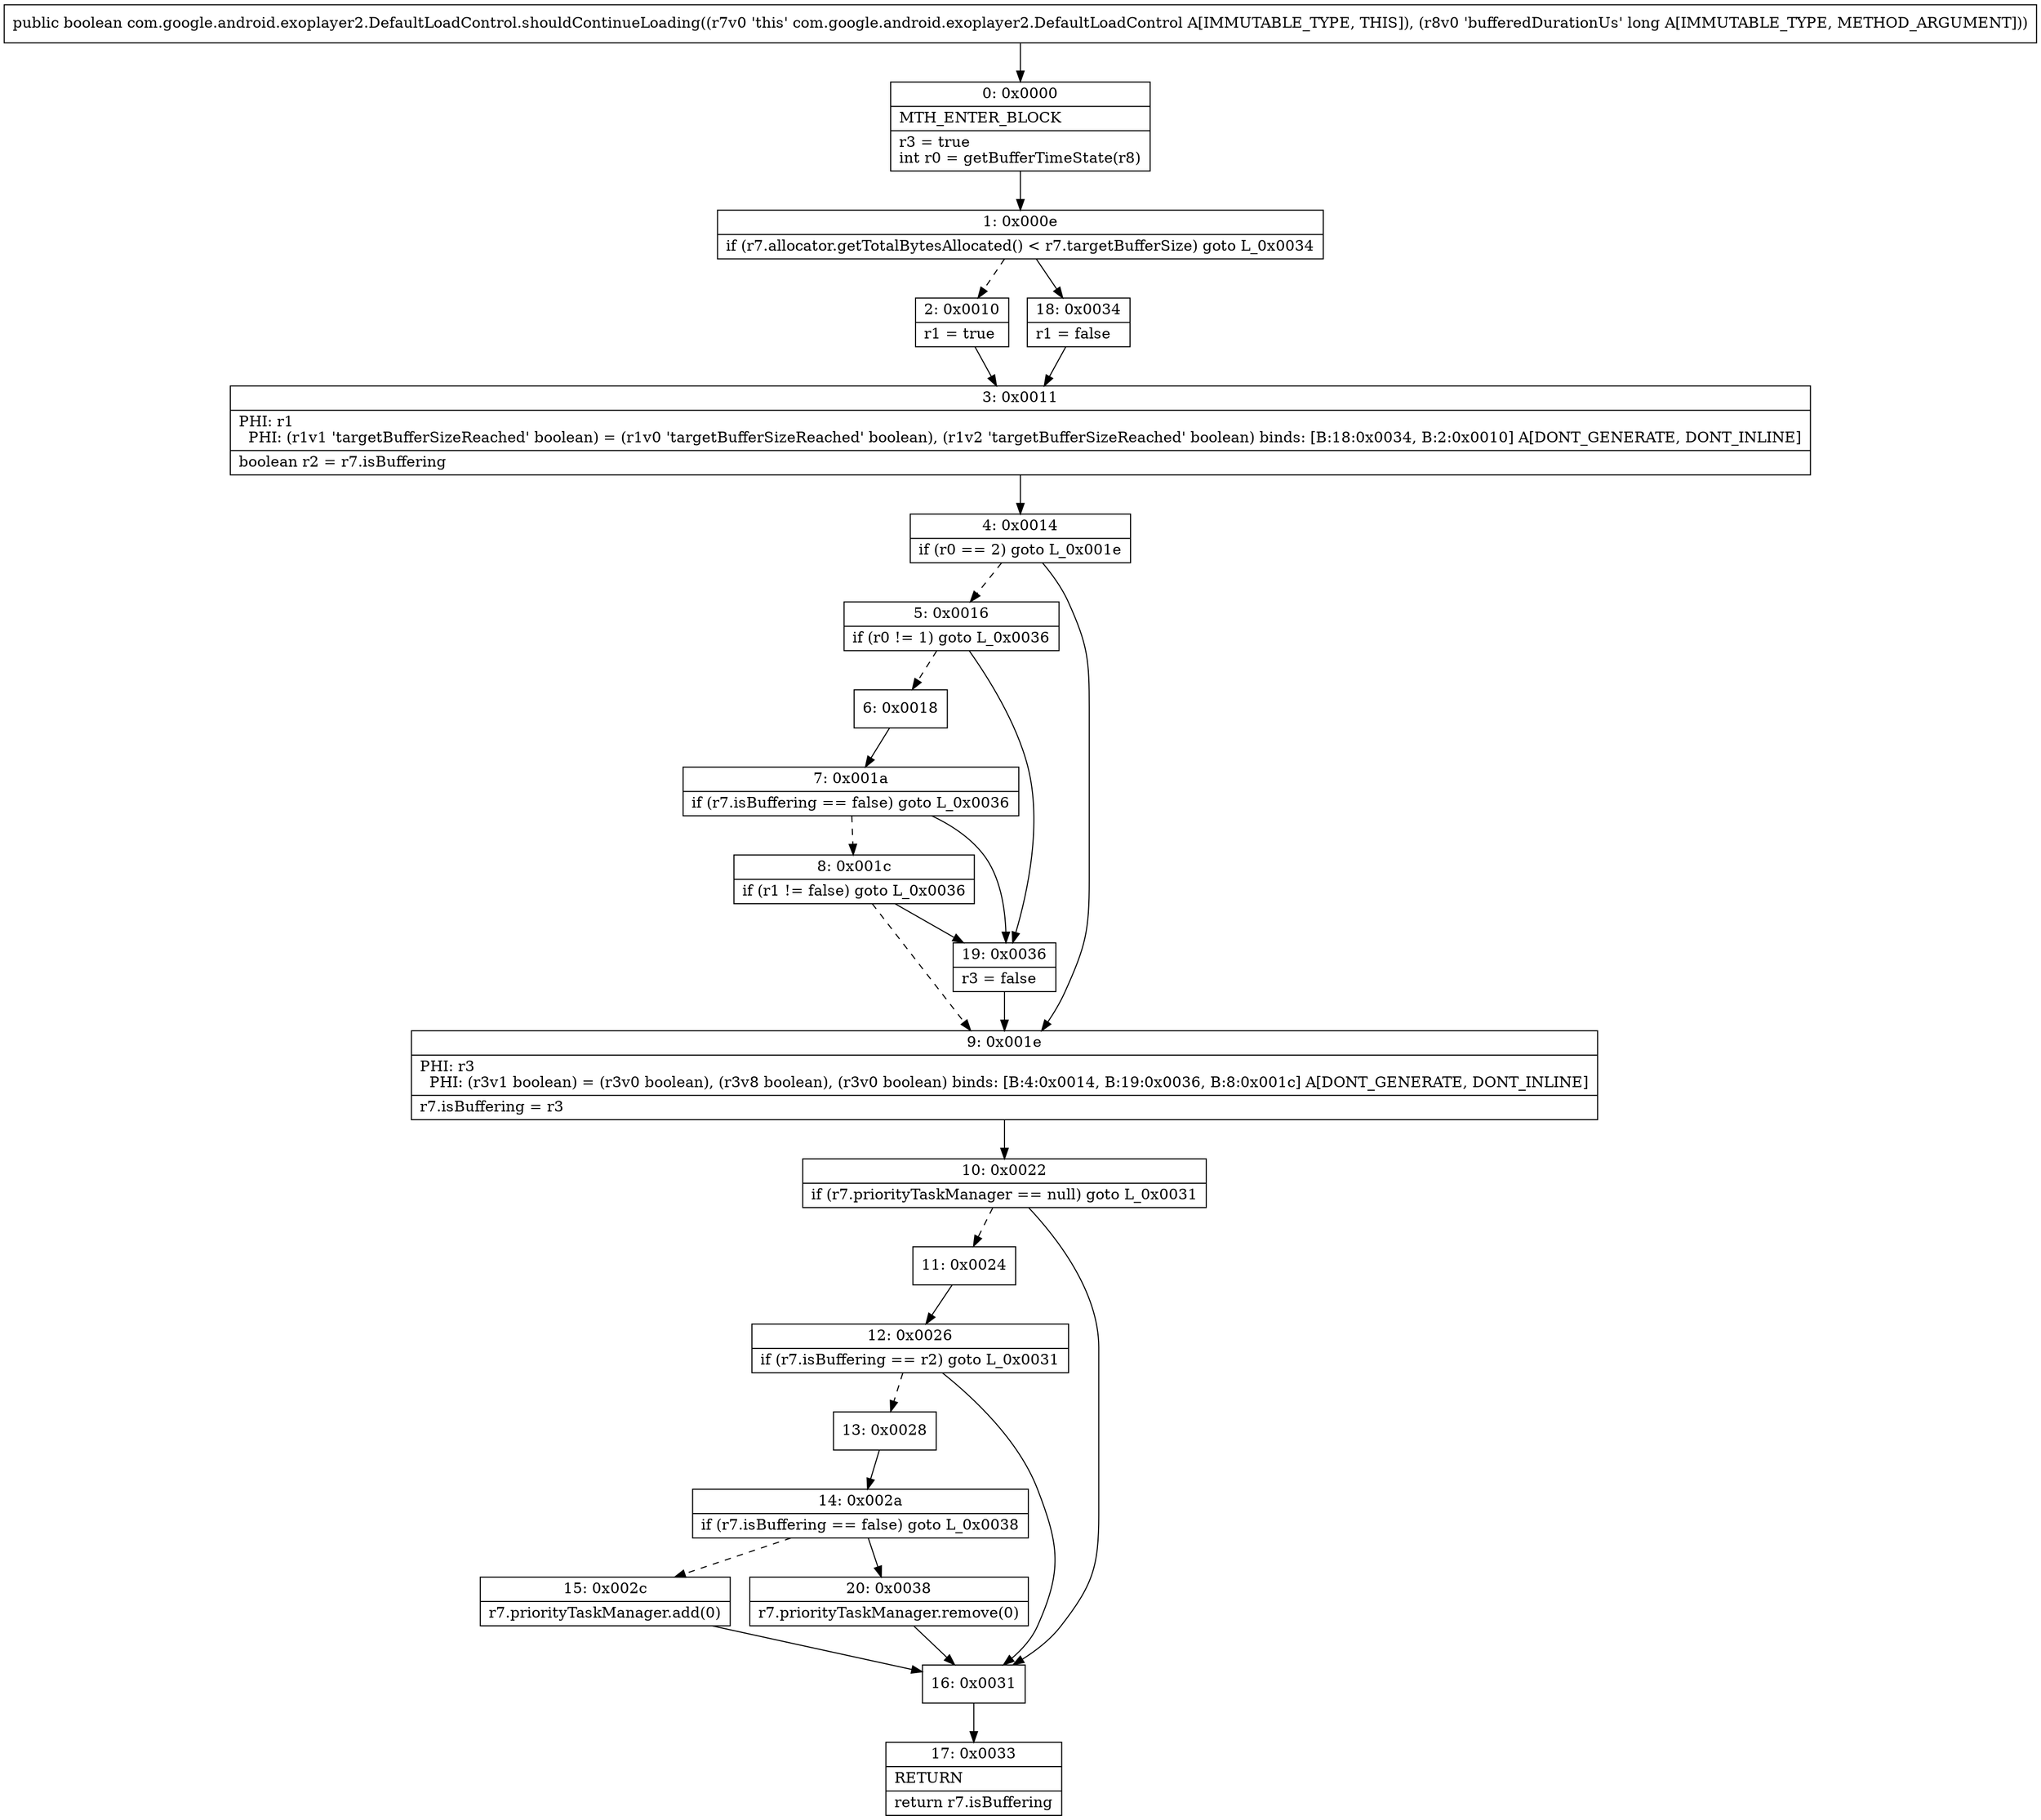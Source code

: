 digraph "CFG forcom.google.android.exoplayer2.DefaultLoadControl.shouldContinueLoading(J)Z" {
Node_0 [shape=record,label="{0\:\ 0x0000|MTH_ENTER_BLOCK\l|r3 = true\lint r0 = getBufferTimeState(r8)\l}"];
Node_1 [shape=record,label="{1\:\ 0x000e|if (r7.allocator.getTotalBytesAllocated() \< r7.targetBufferSize) goto L_0x0034\l}"];
Node_2 [shape=record,label="{2\:\ 0x0010|r1 = true\l}"];
Node_3 [shape=record,label="{3\:\ 0x0011|PHI: r1 \l  PHI: (r1v1 'targetBufferSizeReached' boolean) = (r1v0 'targetBufferSizeReached' boolean), (r1v2 'targetBufferSizeReached' boolean) binds: [B:18:0x0034, B:2:0x0010] A[DONT_GENERATE, DONT_INLINE]\l|boolean r2 = r7.isBuffering\l}"];
Node_4 [shape=record,label="{4\:\ 0x0014|if (r0 == 2) goto L_0x001e\l}"];
Node_5 [shape=record,label="{5\:\ 0x0016|if (r0 != 1) goto L_0x0036\l}"];
Node_6 [shape=record,label="{6\:\ 0x0018}"];
Node_7 [shape=record,label="{7\:\ 0x001a|if (r7.isBuffering == false) goto L_0x0036\l}"];
Node_8 [shape=record,label="{8\:\ 0x001c|if (r1 != false) goto L_0x0036\l}"];
Node_9 [shape=record,label="{9\:\ 0x001e|PHI: r3 \l  PHI: (r3v1 boolean) = (r3v0 boolean), (r3v8 boolean), (r3v0 boolean) binds: [B:4:0x0014, B:19:0x0036, B:8:0x001c] A[DONT_GENERATE, DONT_INLINE]\l|r7.isBuffering = r3\l}"];
Node_10 [shape=record,label="{10\:\ 0x0022|if (r7.priorityTaskManager == null) goto L_0x0031\l}"];
Node_11 [shape=record,label="{11\:\ 0x0024}"];
Node_12 [shape=record,label="{12\:\ 0x0026|if (r7.isBuffering == r2) goto L_0x0031\l}"];
Node_13 [shape=record,label="{13\:\ 0x0028}"];
Node_14 [shape=record,label="{14\:\ 0x002a|if (r7.isBuffering == false) goto L_0x0038\l}"];
Node_15 [shape=record,label="{15\:\ 0x002c|r7.priorityTaskManager.add(0)\l}"];
Node_16 [shape=record,label="{16\:\ 0x0031}"];
Node_17 [shape=record,label="{17\:\ 0x0033|RETURN\l|return r7.isBuffering\l}"];
Node_18 [shape=record,label="{18\:\ 0x0034|r1 = false\l}"];
Node_19 [shape=record,label="{19\:\ 0x0036|r3 = false\l}"];
Node_20 [shape=record,label="{20\:\ 0x0038|r7.priorityTaskManager.remove(0)\l}"];
MethodNode[shape=record,label="{public boolean com.google.android.exoplayer2.DefaultLoadControl.shouldContinueLoading((r7v0 'this' com.google.android.exoplayer2.DefaultLoadControl A[IMMUTABLE_TYPE, THIS]), (r8v0 'bufferedDurationUs' long A[IMMUTABLE_TYPE, METHOD_ARGUMENT])) }"];
MethodNode -> Node_0;
Node_0 -> Node_1;
Node_1 -> Node_2[style=dashed];
Node_1 -> Node_18;
Node_2 -> Node_3;
Node_3 -> Node_4;
Node_4 -> Node_5[style=dashed];
Node_4 -> Node_9;
Node_5 -> Node_6[style=dashed];
Node_5 -> Node_19;
Node_6 -> Node_7;
Node_7 -> Node_8[style=dashed];
Node_7 -> Node_19;
Node_8 -> Node_9[style=dashed];
Node_8 -> Node_19;
Node_9 -> Node_10;
Node_10 -> Node_11[style=dashed];
Node_10 -> Node_16;
Node_11 -> Node_12;
Node_12 -> Node_13[style=dashed];
Node_12 -> Node_16;
Node_13 -> Node_14;
Node_14 -> Node_15[style=dashed];
Node_14 -> Node_20;
Node_15 -> Node_16;
Node_16 -> Node_17;
Node_18 -> Node_3;
Node_19 -> Node_9;
Node_20 -> Node_16;
}


